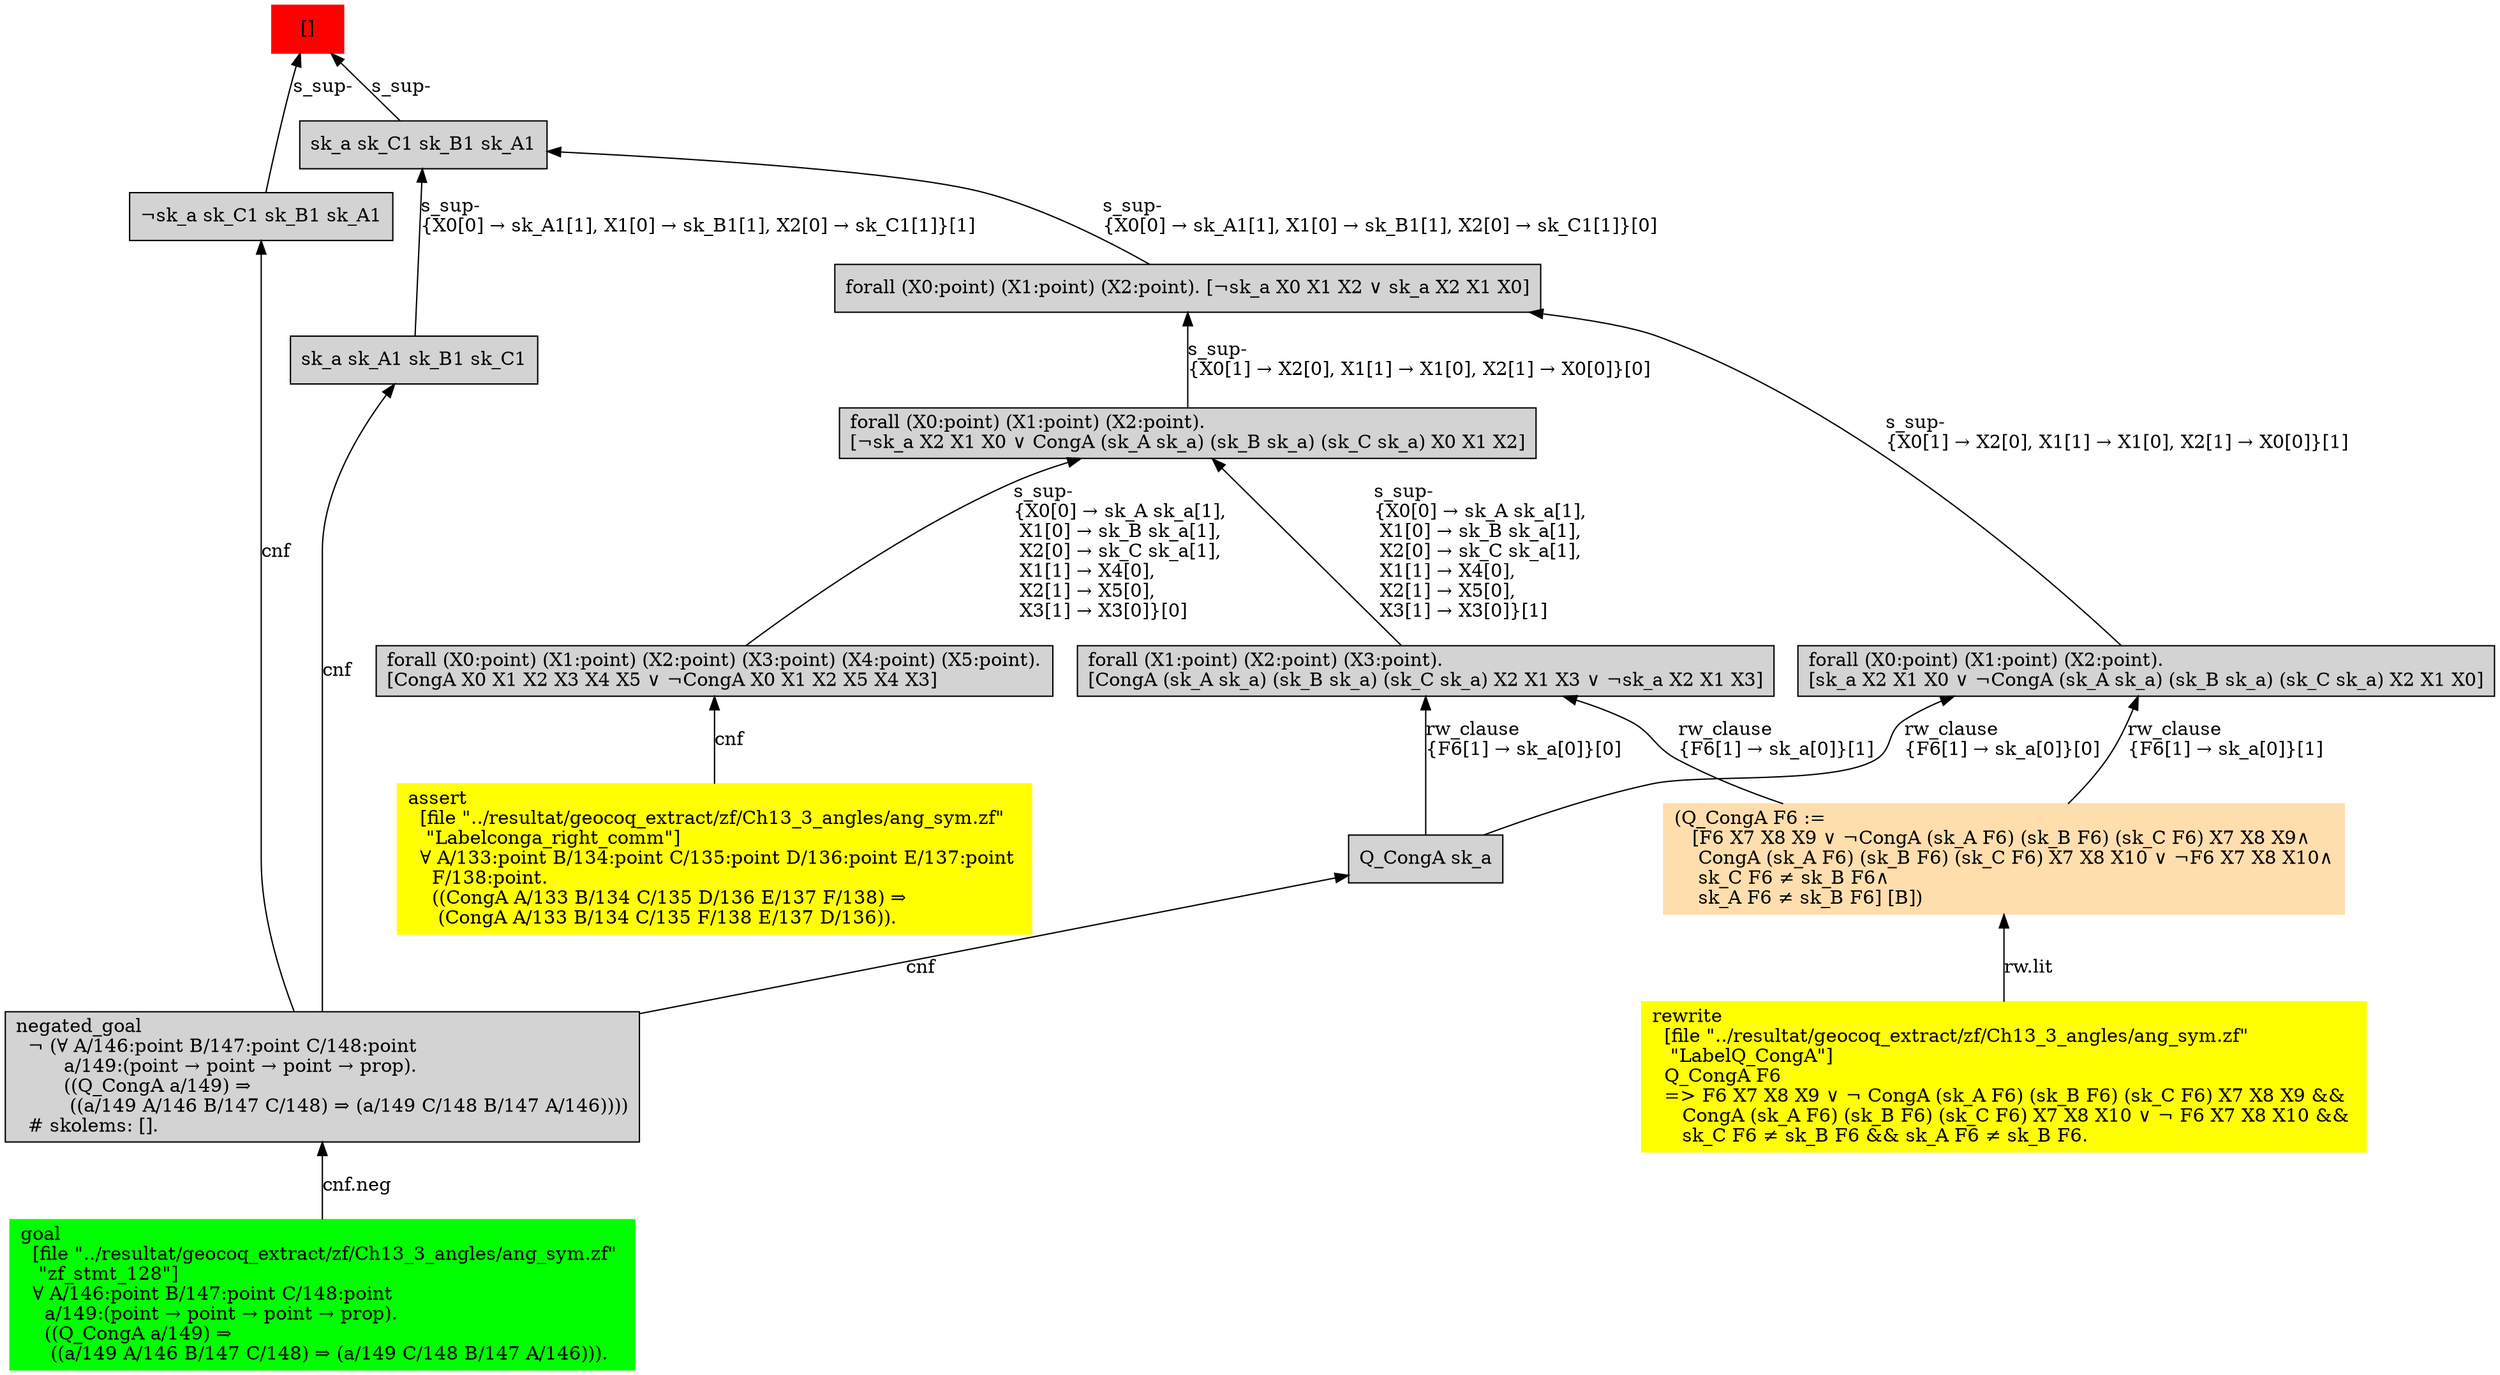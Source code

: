 digraph "unsat_graph" {
  vertex_0 [color=red, label="[]", shape=box, style=filled];
  vertex_0 -> vertex_1 [label="s_sup-\l", dir="back"];
  vertex_1 [shape=box, label="¬sk_a sk_C1 sk_B1 sk_A1\l", style=filled];
  vertex_1 -> vertex_2 [label="cnf", dir="back"];
  vertex_2 [shape=box, label="negated_goal\l  ¬ (∀ A/146:point B/147:point C/148:point \l        a/149:(point → point → point → prop).\l        ((Q_CongA a/149) ⇒\l         ((a/149 A/146 B/147 C/148) ⇒ (a/149 C/148 B/147 A/146))))\l  # skolems: [].\l", style=filled];
  vertex_2 -> vertex_3 [label="cnf.neg", dir="back"];
  vertex_3 [color=green, shape=box, label="goal\l  [file \"../resultat/geocoq_extract/zf/Ch13_3_angles/ang_sym.zf\" \l   \"zf_stmt_128\"]\l  ∀ A/146:point B/147:point C/148:point \l    a/149:(point → point → point → prop).\l    ((Q_CongA a/149) ⇒\l     ((a/149 A/146 B/147 C/148) ⇒ (a/149 C/148 B/147 A/146))).\l", style=filled];
  vertex_0 -> vertex_4 [label="s_sup-\l", dir="back"];
  vertex_4 [shape=box, label="sk_a sk_C1 sk_B1 sk_A1\l", style=filled];
  vertex_4 -> vertex_5 [label="s_sup-\l\{X0[0] → sk_A1[1], X1[0] → sk_B1[1], X2[0] → sk_C1[1]\}[0]\l", dir="back"];
  vertex_5 [shape=box, label="forall (X0:point) (X1:point) (X2:point). [¬sk_a X0 X1 X2 ∨ sk_a X2 X1 X0]\l", style=filled];
  vertex_5 -> vertex_6 [label="s_sup-\l\{X0[1] → X2[0], X1[1] → X1[0], X2[1] → X0[0]\}[1]\l", dir="back"];
  vertex_6 [shape=box, label="forall (X0:point) (X1:point) (X2:point).\l[sk_a X2 X1 X0 ∨ ¬CongA (sk_A sk_a) (sk_B sk_a) (sk_C sk_a) X2 X1 X0]\l", style=filled];
  vertex_6 -> vertex_7 [label="rw_clause\l\{F6[1] → sk_a[0]\}[1]\l", dir="back"];
  vertex_7 [color=navajowhite, shape=box, label="(Q_CongA F6 :=\l   [F6 X7 X8 X9 ∨ ¬CongA (sk_A F6) (sk_B F6) (sk_C F6) X7 X8 X9∧\l    CongA (sk_A F6) (sk_B F6) (sk_C F6) X7 X8 X10 ∨ ¬F6 X7 X8 X10∧\l    sk_C F6 ≠ sk_B F6∧\l    sk_A F6 ≠ sk_B F6] [B])\l", style=filled];
  vertex_7 -> vertex_8 [label="rw.lit", dir="back"];
  vertex_8 [color=yellow, shape=box, label="rewrite\l  [file \"../resultat/geocoq_extract/zf/Ch13_3_angles/ang_sym.zf\" \l   \"LabelQ_CongA\"]\l  Q_CongA F6\l  =\> F6 X7 X8 X9 ∨ ¬ CongA (sk_A F6) (sk_B F6) (sk_C F6) X7 X8 X9 && \l     CongA (sk_A F6) (sk_B F6) (sk_C F6) X7 X8 X10 ∨ ¬ F6 X7 X8 X10 && \l     sk_C F6 ≠ sk_B F6 && sk_A F6 ≠ sk_B F6.\l", style=filled];
  vertex_6 -> vertex_9 [label="rw_clause\l\{F6[1] → sk_a[0]\}[0]\l", dir="back"];
  vertex_9 [shape=box, label="Q_CongA sk_a\l", style=filled];
  vertex_9 -> vertex_2 [label="cnf", dir="back"];
  vertex_5 -> vertex_10 [label="s_sup-\l\{X0[1] → X2[0], X1[1] → X1[0], X2[1] → X0[0]\}[0]\l", dir="back"];
  vertex_10 [shape=box, label="forall (X0:point) (X1:point) (X2:point).\l[¬sk_a X2 X1 X0 ∨ CongA (sk_A sk_a) (sk_B sk_a) (sk_C sk_a) X0 X1 X2]\l", style=filled];
  vertex_10 -> vertex_11 [label="s_sup-\l\{X0[0] → sk_A sk_a[1], \l X1[0] → sk_B sk_a[1], \l X2[0] → sk_C sk_a[1], \l X1[1] → X4[0], \l X2[1] → X5[0], \l X3[1] → X3[0]\}[0]\l", dir="back"];
  vertex_11 [shape=box, label="forall (X0:point) (X1:point) (X2:point) (X3:point) (X4:point) (X5:point).\l[CongA X0 X1 X2 X3 X4 X5 ∨ ¬CongA X0 X1 X2 X5 X4 X3]\l", style=filled];
  vertex_11 -> vertex_12 [label="cnf", dir="back"];
  vertex_12 [color=yellow, shape=box, label="assert\l  [file \"../resultat/geocoq_extract/zf/Ch13_3_angles/ang_sym.zf\" \l   \"Labelconga_right_comm\"]\l  ∀ A/133:point B/134:point C/135:point D/136:point E/137:point \l    F/138:point.\l    ((CongA A/133 B/134 C/135 D/136 E/137 F/138) ⇒\l     (CongA A/133 B/134 C/135 F/138 E/137 D/136)).\l", style=filled];
  vertex_10 -> vertex_13 [label="s_sup-\l\{X0[0] → sk_A sk_a[1], \l X1[0] → sk_B sk_a[1], \l X2[0] → sk_C sk_a[1], \l X1[1] → X4[0], \l X2[1] → X5[0], \l X3[1] → X3[0]\}[1]\l", dir="back"];
  vertex_13 [shape=box, label="forall (X1:point) (X2:point) (X3:point).\l[CongA (sk_A sk_a) (sk_B sk_a) (sk_C sk_a) X2 X1 X3 ∨ ¬sk_a X2 X1 X3]\l", style=filled];
  vertex_13 -> vertex_7 [label="rw_clause\l\{F6[1] → sk_a[0]\}[1]\l", dir="back"];
  vertex_13 -> vertex_9 [label="rw_clause\l\{F6[1] → sk_a[0]\}[0]\l", dir="back"];
  vertex_4 -> vertex_14 [label="s_sup-\l\{X0[0] → sk_A1[1], X1[0] → sk_B1[1], X2[0] → sk_C1[1]\}[1]\l", dir="back"];
  vertex_14 [shape=box, label="sk_a sk_A1 sk_B1 sk_C1\l", style=filled];
  vertex_14 -> vertex_2 [label="cnf", dir="back"];
  }



